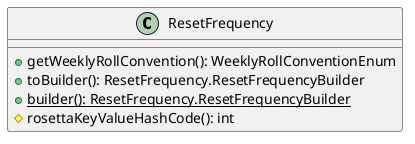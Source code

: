@startuml

    class ResetFrequency [[ResetFrequency.html]] {
        +getWeeklyRollConvention(): WeeklyRollConventionEnum
        +toBuilder(): ResetFrequency.ResetFrequencyBuilder
        {static} +builder(): ResetFrequency.ResetFrequencyBuilder
        #rosettaKeyValueHashCode(): int
    }

@enduml
